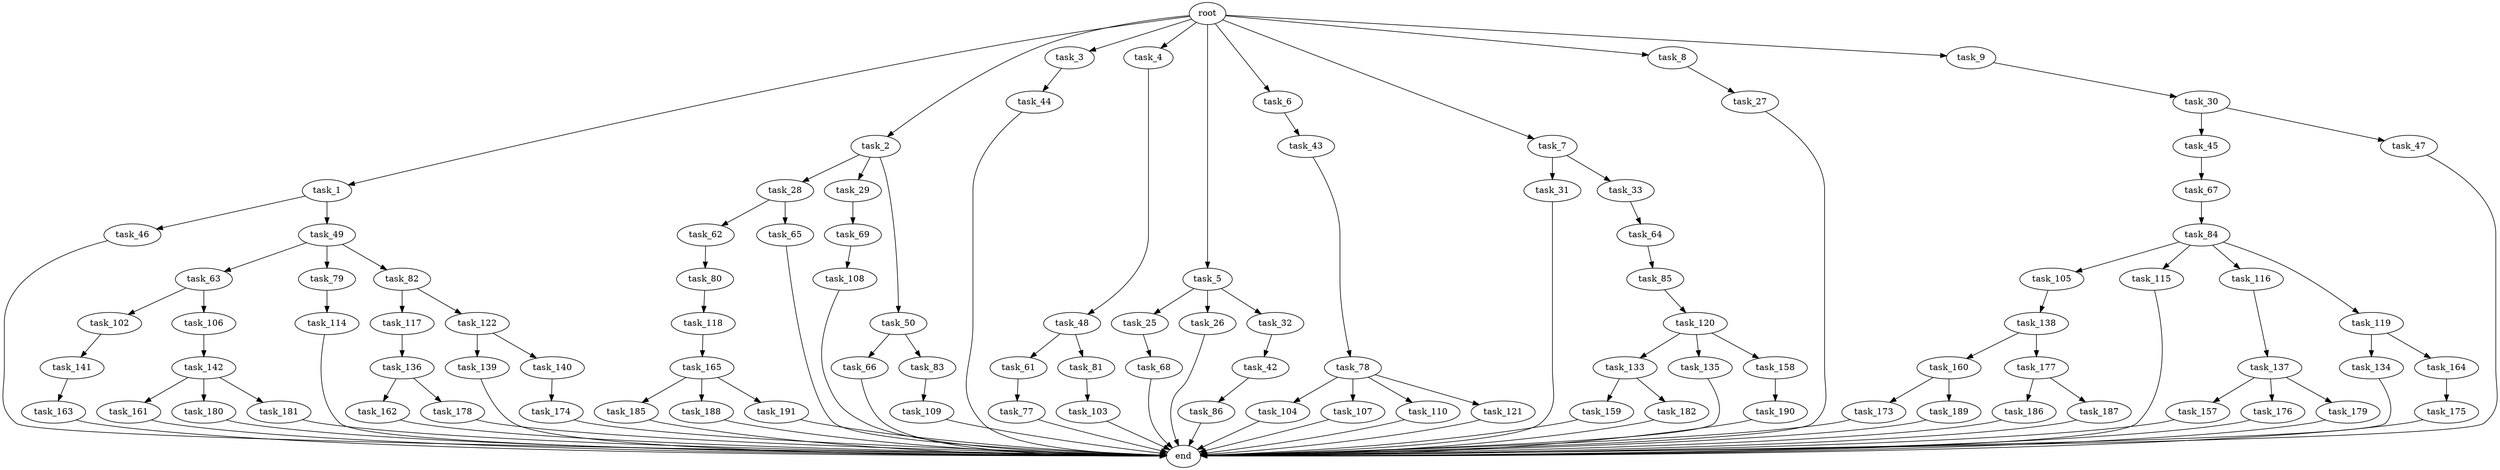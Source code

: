 digraph G {
  root [size="0.000000"];
  task_1 [size="1.024000"];
  task_2 [size="1.024000"];
  task_3 [size="1.024000"];
  task_4 [size="1.024000"];
  task_5 [size="1.024000"];
  task_6 [size="1.024000"];
  task_7 [size="1.024000"];
  task_8 [size="1.024000"];
  task_9 [size="1.024000"];
  task_25 [size="137438953.472000"];
  task_26 [size="137438953.472000"];
  task_27 [size="309237645.312000"];
  task_28 [size="214748364.800000"];
  task_29 [size="214748364.800000"];
  task_30 [size="137438953.472000"];
  task_31 [size="695784701.952000"];
  task_32 [size="137438953.472000"];
  task_33 [size="695784701.952000"];
  task_42 [size="34359738.368000"];
  task_43 [size="214748364.800000"];
  task_44 [size="420906795.008000"];
  task_45 [size="858993459.200000"];
  task_46 [size="137438953.472000"];
  task_47 [size="858993459.200000"];
  task_48 [size="695784701.952000"];
  task_49 [size="137438953.472000"];
  task_50 [size="214748364.800000"];
  task_61 [size="77309411.328000"];
  task_62 [size="549755813.888000"];
  task_63 [size="420906795.008000"];
  task_64 [size="858993459.200000"];
  task_65 [size="549755813.888000"];
  task_66 [size="137438953.472000"];
  task_67 [size="695784701.952000"];
  task_68 [size="137438953.472000"];
  task_69 [size="214748364.800000"];
  task_77 [size="137438953.472000"];
  task_78 [size="34359738.368000"];
  task_79 [size="420906795.008000"];
  task_80 [size="695784701.952000"];
  task_81 [size="77309411.328000"];
  task_82 [size="420906795.008000"];
  task_83 [size="137438953.472000"];
  task_84 [size="549755813.888000"];
  task_85 [size="77309411.328000"];
  task_86 [size="309237645.312000"];
  task_102 [size="420906795.008000"];
  task_103 [size="549755813.888000"];
  task_104 [size="214748364.800000"];
  task_105 [size="420906795.008000"];
  task_106 [size="420906795.008000"];
  task_107 [size="214748364.800000"];
  task_108 [size="214748364.800000"];
  task_109 [size="420906795.008000"];
  task_110 [size="214748364.800000"];
  task_114 [size="309237645.312000"];
  task_115 [size="420906795.008000"];
  task_116 [size="420906795.008000"];
  task_117 [size="420906795.008000"];
  task_118 [size="549755813.888000"];
  task_119 [size="420906795.008000"];
  task_120 [size="309237645.312000"];
  task_121 [size="214748364.800000"];
  task_122 [size="420906795.008000"];
  task_133 [size="34359738.368000"];
  task_134 [size="858993459.200000"];
  task_135 [size="34359738.368000"];
  task_136 [size="34359738.368000"];
  task_137 [size="309237645.312000"];
  task_138 [size="137438953.472000"];
  task_139 [size="858993459.200000"];
  task_140 [size="858993459.200000"];
  task_141 [size="695784701.952000"];
  task_142 [size="34359738.368000"];
  task_157 [size="77309411.328000"];
  task_158 [size="34359738.368000"];
  task_159 [size="34359738.368000"];
  task_160 [size="214748364.800000"];
  task_161 [size="137438953.472000"];
  task_162 [size="77309411.328000"];
  task_163 [size="420906795.008000"];
  task_164 [size="858993459.200000"];
  task_165 [size="695784701.952000"];
  task_173 [size="695784701.952000"];
  task_174 [size="858993459.200000"];
  task_175 [size="549755813.888000"];
  task_176 [size="77309411.328000"];
  task_177 [size="214748364.800000"];
  task_178 [size="77309411.328000"];
  task_179 [size="77309411.328000"];
  task_180 [size="137438953.472000"];
  task_181 [size="137438953.472000"];
  task_182 [size="34359738.368000"];
  task_185 [size="214748364.800000"];
  task_186 [size="695784701.952000"];
  task_187 [size="695784701.952000"];
  task_188 [size="214748364.800000"];
  task_189 [size="695784701.952000"];
  task_190 [size="549755813.888000"];
  task_191 [size="214748364.800000"];
  end [size="0.000000"];

  root -> task_1 [size="1.000000"];
  root -> task_2 [size="1.000000"];
  root -> task_3 [size="1.000000"];
  root -> task_4 [size="1.000000"];
  root -> task_5 [size="1.000000"];
  root -> task_6 [size="1.000000"];
  root -> task_7 [size="1.000000"];
  root -> task_8 [size="1.000000"];
  root -> task_9 [size="1.000000"];
  task_1 -> task_46 [size="134217728.000000"];
  task_1 -> task_49 [size="134217728.000000"];
  task_2 -> task_28 [size="209715200.000000"];
  task_2 -> task_29 [size="209715200.000000"];
  task_2 -> task_50 [size="209715200.000000"];
  task_3 -> task_44 [size="411041792.000000"];
  task_4 -> task_48 [size="679477248.000000"];
  task_5 -> task_25 [size="134217728.000000"];
  task_5 -> task_26 [size="134217728.000000"];
  task_5 -> task_32 [size="134217728.000000"];
  task_6 -> task_43 [size="209715200.000000"];
  task_7 -> task_31 [size="679477248.000000"];
  task_7 -> task_33 [size="679477248.000000"];
  task_8 -> task_27 [size="301989888.000000"];
  task_9 -> task_30 [size="134217728.000000"];
  task_25 -> task_68 [size="134217728.000000"];
  task_26 -> end [size="1.000000"];
  task_27 -> end [size="1.000000"];
  task_28 -> task_62 [size="536870912.000000"];
  task_28 -> task_65 [size="536870912.000000"];
  task_29 -> task_69 [size="209715200.000000"];
  task_30 -> task_45 [size="838860800.000000"];
  task_30 -> task_47 [size="838860800.000000"];
  task_31 -> end [size="1.000000"];
  task_32 -> task_42 [size="33554432.000000"];
  task_33 -> task_64 [size="838860800.000000"];
  task_42 -> task_86 [size="301989888.000000"];
  task_43 -> task_78 [size="33554432.000000"];
  task_44 -> end [size="1.000000"];
  task_45 -> task_67 [size="679477248.000000"];
  task_46 -> end [size="1.000000"];
  task_47 -> end [size="1.000000"];
  task_48 -> task_61 [size="75497472.000000"];
  task_48 -> task_81 [size="75497472.000000"];
  task_49 -> task_63 [size="411041792.000000"];
  task_49 -> task_79 [size="411041792.000000"];
  task_49 -> task_82 [size="411041792.000000"];
  task_50 -> task_66 [size="134217728.000000"];
  task_50 -> task_83 [size="134217728.000000"];
  task_61 -> task_77 [size="134217728.000000"];
  task_62 -> task_80 [size="679477248.000000"];
  task_63 -> task_102 [size="411041792.000000"];
  task_63 -> task_106 [size="411041792.000000"];
  task_64 -> task_85 [size="75497472.000000"];
  task_65 -> end [size="1.000000"];
  task_66 -> end [size="1.000000"];
  task_67 -> task_84 [size="536870912.000000"];
  task_68 -> end [size="1.000000"];
  task_69 -> task_108 [size="209715200.000000"];
  task_77 -> end [size="1.000000"];
  task_78 -> task_104 [size="209715200.000000"];
  task_78 -> task_107 [size="209715200.000000"];
  task_78 -> task_110 [size="209715200.000000"];
  task_78 -> task_121 [size="209715200.000000"];
  task_79 -> task_114 [size="301989888.000000"];
  task_80 -> task_118 [size="536870912.000000"];
  task_81 -> task_103 [size="536870912.000000"];
  task_82 -> task_117 [size="411041792.000000"];
  task_82 -> task_122 [size="411041792.000000"];
  task_83 -> task_109 [size="411041792.000000"];
  task_84 -> task_105 [size="411041792.000000"];
  task_84 -> task_115 [size="411041792.000000"];
  task_84 -> task_116 [size="411041792.000000"];
  task_84 -> task_119 [size="411041792.000000"];
  task_85 -> task_120 [size="301989888.000000"];
  task_86 -> end [size="1.000000"];
  task_102 -> task_141 [size="679477248.000000"];
  task_103 -> end [size="1.000000"];
  task_104 -> end [size="1.000000"];
  task_105 -> task_138 [size="134217728.000000"];
  task_106 -> task_142 [size="33554432.000000"];
  task_107 -> end [size="1.000000"];
  task_108 -> end [size="1.000000"];
  task_109 -> end [size="1.000000"];
  task_110 -> end [size="1.000000"];
  task_114 -> end [size="1.000000"];
  task_115 -> end [size="1.000000"];
  task_116 -> task_137 [size="301989888.000000"];
  task_117 -> task_136 [size="33554432.000000"];
  task_118 -> task_165 [size="679477248.000000"];
  task_119 -> task_134 [size="838860800.000000"];
  task_119 -> task_164 [size="838860800.000000"];
  task_120 -> task_133 [size="33554432.000000"];
  task_120 -> task_135 [size="33554432.000000"];
  task_120 -> task_158 [size="33554432.000000"];
  task_121 -> end [size="1.000000"];
  task_122 -> task_139 [size="838860800.000000"];
  task_122 -> task_140 [size="838860800.000000"];
  task_133 -> task_159 [size="33554432.000000"];
  task_133 -> task_182 [size="33554432.000000"];
  task_134 -> end [size="1.000000"];
  task_135 -> end [size="1.000000"];
  task_136 -> task_162 [size="75497472.000000"];
  task_136 -> task_178 [size="75497472.000000"];
  task_137 -> task_157 [size="75497472.000000"];
  task_137 -> task_176 [size="75497472.000000"];
  task_137 -> task_179 [size="75497472.000000"];
  task_138 -> task_160 [size="209715200.000000"];
  task_138 -> task_177 [size="209715200.000000"];
  task_139 -> end [size="1.000000"];
  task_140 -> task_174 [size="838860800.000000"];
  task_141 -> task_163 [size="411041792.000000"];
  task_142 -> task_161 [size="134217728.000000"];
  task_142 -> task_180 [size="134217728.000000"];
  task_142 -> task_181 [size="134217728.000000"];
  task_157 -> end [size="1.000000"];
  task_158 -> task_190 [size="536870912.000000"];
  task_159 -> end [size="1.000000"];
  task_160 -> task_173 [size="679477248.000000"];
  task_160 -> task_189 [size="679477248.000000"];
  task_161 -> end [size="1.000000"];
  task_162 -> end [size="1.000000"];
  task_163 -> end [size="1.000000"];
  task_164 -> task_175 [size="536870912.000000"];
  task_165 -> task_185 [size="209715200.000000"];
  task_165 -> task_188 [size="209715200.000000"];
  task_165 -> task_191 [size="209715200.000000"];
  task_173 -> end [size="1.000000"];
  task_174 -> end [size="1.000000"];
  task_175 -> end [size="1.000000"];
  task_176 -> end [size="1.000000"];
  task_177 -> task_186 [size="679477248.000000"];
  task_177 -> task_187 [size="679477248.000000"];
  task_178 -> end [size="1.000000"];
  task_179 -> end [size="1.000000"];
  task_180 -> end [size="1.000000"];
  task_181 -> end [size="1.000000"];
  task_182 -> end [size="1.000000"];
  task_185 -> end [size="1.000000"];
  task_186 -> end [size="1.000000"];
  task_187 -> end [size="1.000000"];
  task_188 -> end [size="1.000000"];
  task_189 -> end [size="1.000000"];
  task_190 -> end [size="1.000000"];
  task_191 -> end [size="1.000000"];
}
